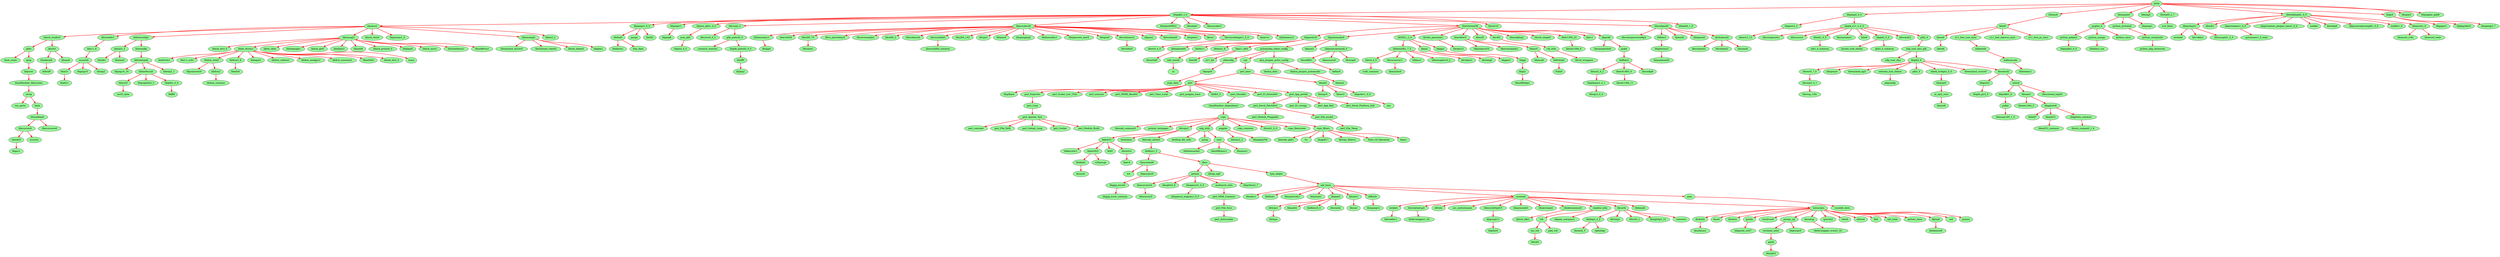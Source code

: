 digraph "rpmdep" {
node [width = 0.95, fixedsize = false, style = filled, fillcolor = palegreen];
gimp -> libgegl0_3_0 [color=red,penwidth=2.0];
libgegl0_3_0 -> libcairo2 [color=red,penwidth=2.0];
libcairo2 -> libxcb_render0 [color=red,penwidth=2.0];
libxcb_render0 -> glibc [color=red,penwidth=2.0];
glibc -> dash_static [color=red,penwidth=2.0];
glibc -> grep [color=red,penwidth=2.0];
grep -> libpcre1 [color=red,penwidth=2.0];
libpcre1 -> blackPanther_filesystem [color=red,penwidth=2.0];
blackPanther_filesystem -> setup [color=red,penwidth=2.0];
setup -> run_parts [color=red,penwidth=2.0];
setup -> bash [color=red,penwidth=2.0];
bash -> libreadline6 [color=red,penwidth=2.0];
libreadline6 -> libncurses6 [color=red,penwidth=2.0];
libncurses6 -> libstdc6 [color=red,penwidth=2.0];
libstdc6 -> libgcc1 [color=red,penwidth=2.0];
libncurses6 -> ncurses [color=red,penwidth=2.0];
libreadline6 -> libncursesw6 [color=red,penwidth=2.0];
libxcb_render0 -> libxcb1 [color=red,penwidth=2.0];
libxcb1 -> libxdmcp6 [color=red,penwidth=2.0];
libxdmcp6 -> libbsd0 [color=red,penwidth=2.0];
libxcb1 -> libxau6 [color=red,penwidth=2.0];
libcairo2 -> libxrender1 [color=red,penwidth=2.0];
libxrender1 -> libx11_6 [color=red,penwidth=2.0];
libx11_6 -> coreutils [color=red,penwidth=2.0];
coreutils -> libacl1 [color=red,penwidth=2.0];
libacl1 -> libattr1 [color=red,penwidth=2.0];
coreutils -> libgmp10 [color=red,penwidth=2.0];
coreutils -> libcap2 [color=red,penwidth=2.0];
libcairo2 -> libfontconfig1 [color=red,penwidth=2.0];
libfontconfig1 -> libxml2_2 [color=red,penwidth=2.0];
libxml2_2 -> libzlib1 [color=red,penwidth=2.0];
libxml2_2 -> liblzma5 [color=red,penwidth=2.0];
libfontconfig1 -> fontconfig [color=red,penwidth=2.0];
fontconfig -> libfreetype6 [color=red,penwidth=2.0];
libfreetype6 -> libpng16_16 [color=red,penwidth=2.0];
libfreetype6 -> libharfbuzz0 [color=red,penwidth=2.0];
libharfbuzz0 -> libicu53 [color=red,penwidth=2.0];
libicu53 -> icu53_data [color=red,penwidth=2.0];
libharfbuzz0 -> libgraphite2_3 [color=red,penwidth=2.0];
libharfbuzz0 -> libglib2_0_0 [color=red,penwidth=2.0];
libglib2_0_0 -> libffi6 [color=red,penwidth=2.0];
libfreetype6 -> libbzip2_1 [color=red,penwidth=2.0];
libcairo2 -> libmesagl1 [color=red,penwidth=2.0];
libmesagl1 -> libxcb_dri3_0 [color=red,penwidth=2.0];
libmesagl1 -> libdri_drivers [color=red,penwidth=2.0];
libdri_drivers -> libelfutils1 [color=red,penwidth=2.0];
libdri_drivers -> libx11_xcb1 [color=red,penwidth=2.0];
libdri_drivers -> libdrm_intel1 [color=red,penwidth=2.0];
libdrm_intel1 -> libpciaccess0 [color=red,penwidth=2.0];
libdrm_intel1 -> libdrm2 [color=red,penwidth=2.0];
libdrm2 -> libdrm_common [color=red,penwidth=2.0];
libdri_drivers -> libllvm3_8 [color=red,penwidth=2.0];
libllvm3_8 -> libedit0 [color=red,penwidth=2.0];
libdri_drivers -> libexpat1 [color=red,penwidth=2.0];
libdri_drivers -> libdrm_radeon1 [color=red,penwidth=2.0];
libdri_drivers -> libdrm_amdgpu1 [color=red,penwidth=2.0];
libdri_drivers -> libdrm_nouveau2 [color=red,penwidth=2.0];
libdri_drivers -> libnettle5 [color=red,penwidth=2.0];
libdri_drivers -> libxcb_dri2_0 [color=red,penwidth=2.0];
libdri_drivers -> mesa [color=red,penwidth=2.0];
libmesagl1 -> libtxc_dxtn [color=red,penwidth=2.0];
libmesagl1 -> libxdamage1 [color=red,penwidth=2.0];
libmesagl1 -> libxcb_glx0 [color=red,penwidth=2.0];
libmesagl1 -> libxfixes3 [color=red,penwidth=2.0];
libmesagl1 -> libxext6 [color=red,penwidth=2.0];
libmesagl1 -> libxcb_present_0 [color=red,penwidth=2.0];
libmesagl1 -> libglapi0 [color=red,penwidth=2.0];
libmesagl1 -> libxcb_sync1 [color=red,penwidth=2.0];
libmesagl1 -> libxshmfence1 [color=red,penwidth=2.0];
libmesagl1 -> libxxf86vm1 [color=red,penwidth=2.0];
libcairo2 -> libxcb_shm0 [color=red,penwidth=2.0];
libcairo2 -> libpixman1_0 [color=red,penwidth=2.0];
libcairo2 -> libmesaegl1 [color=red,penwidth=2.0];
libmesaegl1 -> libwayland_server0 [color=red,penwidth=2.0];
libmesaegl1 -> libwayland_client0 [color=red,penwidth=2.0];
libmesaegl1 -> libxcb_xfixes0 [color=red,penwidth=2.0];
libmesaegl1 -> libgbm1 [color=red,penwidth=2.0];
libcairo2 -> liblzo2_2 [color=red,penwidth=2.0];
libgegl0_3_0 -> libpango1_0_0 [color=red,penwidth=2.0];
libpango1_0_0 -> libthai0 [color=red,penwidth=2.0];
libthai0 -> libdatrie1 [color=red,penwidth=2.0];
libthai0 -> thai_data [color=red,penwidth=2.0];
libpango1_0_0 -> pango [color=red,penwidth=2.0];
libpango1_0_0 -> libxft2 [color=red,penwidth=2.0];
libgegl0_3_0 -> libjasper1 [color=red,penwidth=2.0];
libjasper1 -> libjpeg8 [color=red,penwidth=2.0];
libgegl0_3_0 -> libjson_glib1_0_0 [color=red,penwidth=2.0];
libjson_glib1_0_0 -> json_glib [color=red,penwidth=2.0];
json_glib -> libgio2_0_0 [color=red,penwidth=2.0];
libgegl0_3_0 -> librsvg2_2 [color=red,penwidth=2.0];
librsvg2_2 -> libcroco0_6_3 [color=red,penwidth=2.0];
librsvg2_2 -> gdk_pixbuf2_0 [color=red,penwidth=2.0];
gdk_pixbuf2_0 -> common_licenses [color=red,penwidth=2.0];
gdk_pixbuf2_0 -> libgdk_pixbuf2_0_0 [color=red,penwidth=2.0];
libgdk_pixbuf2_0_0 -> libtiff5 [color=red,penwidth=2.0];
libtiff5 -> libjbig1 [color=red,penwidth=2.0];
libgegl0_3_0 -> libavcodec56 [color=red,penwidth=2.0];
libavcodec56 -> libtheoraenc1 [color=red,penwidth=2.0];
libtheoraenc1 -> libogg0 [color=red,penwidth=2.0];
libavcodec56 -> libavutil54 [color=red,penwidth=2.0];
libavcodec56 -> libx265_75 [color=red,penwidth=2.0];
libx265_75 -> libnuma1 [color=red,penwidth=2.0];
libavcodec56 -> libvo_amrwbenc0 [color=red,penwidth=2.0];
libavcodec56 -> libswresample1 [color=red,penwidth=2.0];
libavcodec56 -> libcelt0_2 [color=red,penwidth=2.0];
libavcodec56 -> libxvidcore4 [color=red,penwidth=2.0];
libavcodec56 -> libcrystalhd3 [color=red,penwidth=2.0];
libcrystalhd3 -> libcrystalhd_common [color=red,penwidth=2.0];
libavcodec56 -> libx264_142 [color=red,penwidth=2.0];
libavcodec56 -> libvpx3 [color=red,penwidth=2.0];
libavcodec56 -> liblame0 [color=red,penwidth=2.0];
libavcodec56 -> libopenjpeg5 [color=red,penwidth=2.0];
libavcodec56 -> libtheoradec1 [color=red,penwidth=2.0];
libavcodec56 -> libopencore_amr0 [color=red,penwidth=2.0];
libavcodec56 -> libopus0 [color=red,penwidth=2.0];
libavcodec56 -> libvorbisenc2 [color=red,penwidth=2.0];
libvorbisenc2 -> libvorbis0 [color=red,penwidth=2.0];
libavcodec56 -> libgsm1 [color=red,penwidth=2.0];
libavcodec56 -> libtwolame0 [color=red,penwidth=2.0];
libavcodec56 -> libspeex1 [color=red,penwidth=2.0];
libavcodec56 -> libva1 [color=red,penwidth=2.0];
libavcodec56 -> libschroedinger1_0_0 [color=red,penwidth=2.0];
libschroedinger1_0_0 -> liborc0_4_0 [color=red,penwidth=2.0];
libavcodec56 -> libxavs1 [color=red,penwidth=2.0];
libgegl0_3_0 -> libOpenEXR22 [color=red,penwidth=2.0];
libOpenEXR22 -> libilmbase12 [color=red,penwidth=2.0];
libgegl0_3_0 -> libwebp5 [color=red,penwidth=2.0];
libgegl0_3_0 -> libswscaler3 [color=red,penwidth=2.0];
libgegl0_3_0 -> libavformat56 [color=red,penwidth=2.0];
libavformat56 -> libgnutls30 [color=red,penwidth=2.0];
libgnutls30 -> libhogweed4 [color=red,penwidth=2.0];
libhogweed4 -> libnettle6 [color=red,penwidth=2.0];
libgnutls30 -> libidn11 [color=red,penwidth=2.0];
libidn11 -> info_install [color=red,penwidth=2.0];
info_install -> xz [color=red,penwidth=2.0];
libgnutls30 -> libtasn1_6 [color=red,penwidth=2.0];
libgnutls30 -> libp11_kit0 [color=red,penwidth=2.0];
libp11_kit0 -> libintl8 [color=red,penwidth=2.0];
libp11_kit0 -> p11_kit [color=red,penwidth=2.0];
libavformat56 -> libpulseaudio0 [color=red,penwidth=2.0];
libpulseaudio0 -> pulseaudio_client_config [color=red,penwidth=2.0];
pulseaudio_client_config -> chkconfig [color=red,penwidth=2.0];
chkconfig -> libpopt0 [color=red,penwidth=2.0];
libpopt0 -> popt_data [color=red,penwidth=2.0];
pulseaudio_client_config -> ccp [color=red,penwidth=2.0];
ccp -> perl_base [color=red,penwidth=2.0];
perl_base -> perl [color=red,penwidth=2.0];
perl -> libgdbm4 [color=red,penwidth=2.0];
perl -> perl_Exporter [color=red,penwidth=2.0];
perl_Exporter -> perl_Carp [color=red,penwidth=2.0];
perl_Carp -> perl_Apache_Test [color=red,penwidth=2.0];
perl_Apache_Test -> perl_constant [color=red,penwidth=2.0];
perl_Apache_Test -> perl_File_Path [color=red,penwidth=2.0];
perl_Apache_Test -> perl_Getopt_Long [color=red,penwidth=2.0];
perl_Apache_Test -> perl_Socket [color=red,penwidth=2.0];
perl_Apache_Test -> perl_Module_Build [color=red,penwidth=2.0];
perl -> perl_Scalar_List_Utils [color=red,penwidth=2.0];
perl -> perl_autouse [color=red,penwidth=2.0];
perl -> perl_MIME_Base64 [color=red,penwidth=2.0];
perl -> perl_Time_Local [color=red,penwidth=2.0];
perl -> perl_pragma_base [color=red,penwidth=2.0];
perl -> libdb5_3 [color=red,penwidth=2.0];
perl -> perl_Storable [color=red,penwidth=2.0];
perl_Storable -> blackPanther_dependency [color=red,penwidth=2.0];
blackPanther_dependency -> cups [color=red,penwidth=2.0];
cups -> libavahi_common3 [color=red,penwidth=2.0];
cups -> printer_testpages [color=red,penwidth=2.0];
cups -> libcups2 [color=red,penwidth=2.0];
libcups2 -> libkrb53 [color=red,penwidth=2.0];
libkrb53 -> libkeyutils1 [color=red,penwidth=2.0];
libkrb53 -> libext2fs2 [color=red,penwidth=2.0];
libext2fs2 -> libblkid1 [color=red,penwidth=2.0];
libblkid1 -> libuuid1 [color=red,penwidth=2.0];
libext2fs2 -> e2fsprogs [color=red,penwidth=2.0];
libkrb53 -> krb5 [color=red,penwidth=2.0];
libkrb53 -> libverto1 [color=red,penwidth=2.0];
libverto1 -> libev4 [color=red,penwidth=2.0];
libcups2 -> hostname [color=red,penwidth=2.0];
libcups2 -> libavahi_client3 [color=red,penwidth=2.0];
libavahi_client3 -> libdbus1_3 [color=red,penwidth=2.0];
libdbus1_3 -> libsystemd0 [color=red,penwidth=2.0];
libsystemd0 -> lz4 [color=red,penwidth=2.0];
libsystemd0 -> libgcrypt20 [color=red,penwidth=2.0];
libgcrypt20 -> libgpg_error0 [color=red,penwidth=2.0];
libgpg_error0 -> libgpg_error_common [color=red,penwidth=2.0];
libdbus1_3 -> dbus [color=red,penwidth=2.0];
dbus -> python [color=red,penwidth=2.0];
python -> libncursesw5 [color=red,penwidth=2.0];
libncursesw5 -> libncurses5 [color=red,penwidth=2.0];
python -> libsqlite3_0 [color=red,penwidth=2.0];
python -> libopenssl1_0_0 [color=red,penwidth=2.0];
libopenssl1_0_0 -> libopenssl_engines1_0_0 [color=red,penwidth=2.0];
python -> multiarch_utils [color=red,penwidth=2.0];
multiarch_utils -> perl_MDK_Common [color=red,penwidth=2.0];
perl_MDK_Common -> perl_File_Sync [color=red,penwidth=2.0];
perl_File_Sync -> perl_AutoLoader [color=red,penwidth=2.0];
python -> libpython2_7 [color=red,penwidth=2.0];
dbus -> libcap_ng0 [color=red,penwidth=2.0];
dbus -> rpm_helper [color=red,penwidth=2.0];
rpm_helper -> util_linux [color=red,penwidth=2.0];
util_linux -> libudev1 [color=red,penwidth=2.0];
util_linux -> libfdisk1 [color=red,penwidth=2.0];
util_linux -> libsmartcols1 [color=red,penwidth=2.0];
util_linux -> libmount1 [color=red,penwidth=2.0];
util_linux -> libpam0 [color=red,penwidth=2.0];
libpam0 -> libtirpc1 [color=red,penwidth=2.0];
libtirpc1 -> libtirpc [color=red,penwidth=2.0];
libpam0 -> libaudit1 [color=red,penwidth=2.0];
libpam0 -> libdbnss5_3 [color=red,penwidth=2.0];
libpam0 -> libcrack2 [color=red,penwidth=2.0];
util_linux -> libuser1 [color=red,penwidth=2.0];
libuser1 -> libuser [color=red,penwidth=2.0];
util_linux -> diffutils [color=red,penwidth=2.0];
diffutils -> libsigsegv2 [color=red,penwidth=2.0];
util_linux -> systemd [color=red,penwidth=2.0];
systemd -> lockdev [color=red,penwidth=2.0];
lockdev -> liblockdev1 [color=red,penwidth=2.0];
systemd -> libcryptsetup4 [color=red,penwidth=2.0];
libcryptsetup4 -> libdevmapper1_02 [color=red,penwidth=2.0];
systemd -> elfutils [color=red,penwidth=2.0];
systemd -> nss_myhostname [color=red,penwidth=2.0];
systemd -> libmicrohttpd10 [color=red,penwidth=2.0];
libmicrohttpd10 -> libgcrypt11 [color=red,penwidth=2.0];
libgcrypt11 -> libpth20 [color=red,penwidth=2.0];
systemd -> libqrencode3 [color=red,penwidth=2.0];
systemd -> libseccomp2 [color=red,penwidth=2.0];
systemd -> libxkbcommon0 [color=red,penwidth=2.0];
libxkbcommon0 -> libxcb_xkb1 [color=red,penwidth=2.0];
systemd -> shadow_utils [color=red,penwidth=2.0];
shadow_utils -> tcb [color=red,penwidth=2.0];
tcb -> nss_tcb [color=red,penwidth=2.0];
nss_tcb -> libtcb0 [color=red,penwidth=2.0];
tcb -> pam_tcb [color=red,penwidth=2.0];
shadow_utils -> libpam_userpass1 [color=red,penwidth=2.0];
systemd -> libcurl4 [color=red,penwidth=2.0];
libcurl4 -> libldap2_4_2 [color=red,penwidth=2.0];
libldap2_4_2 -> libsasl2_3 [color=red,penwidth=2.0];
libldap2_4_2 -> openldap [color=red,penwidth=2.0];
libcurl4 -> librtmp1 [color=red,penwidth=2.0];
libcurl4 -> libssh2_1 [color=red,penwidth=2.0];
libcurl4 -> libnghttp2_14 [color=red,penwidth=2.0];
libcurl4 -> rootcerts [color=red,penwidth=2.0];
systemd -> libkmod2 [color=red,penwidth=2.0];
systemd -> initscripts [color=red,penwidth=2.0];
initscripts -> findutils [color=red,penwidth=2.0];
findutils -> libselinux1 [color=red,penwidth=2.0];
initscripts -> kmod [color=red,penwidth=2.0];
initscripts -> ifmetric [color=red,penwidth=2.0];
initscripts -> iputils [color=red,penwidth=2.0];
iputils -> libgnutls_ssl27 [color=red,penwidth=2.0];
initscripts -> resolvconf [color=red,penwidth=2.0];
initscripts -> procps_ng [color=red,penwidth=2.0];
procps_ng -> systemd_units [color=red,penwidth=2.0];
systemd_units -> gawk [color=red,penwidth=2.0];
gawk -> libmpfr4 [color=red,penwidth=2.0];
procps_ng -> libprocps5 [color=red,penwidth=2.0];
initscripts -> dmsetup [color=red,penwidth=2.0];
dmsetup -> libdevmapper_event1_02 [color=red,penwidth=2.0];
initscripts -> iproute2 [color=red,penwidth=2.0];
initscripts -> which [color=red,penwidth=2.0];
initscripts -> ethtool [color=red,penwidth=2.0];
initscripts -> kbd [color=red,penwidth=2.0];
initscripts -> net_tools [color=red,penwidth=2.0];
initscripts -> gettext_base [color=red,penwidth=2.0];
initscripts -> ifplugd [color=red,penwidth=2.0];
ifplugd -> libdaemon0 [color=red,penwidth=2.0];
initscripts -> sed [color=red,penwidth=2.0];
initscripts -> psmisc [color=red,penwidth=2.0];
util_linux -> pam [color=red,penwidth=2.0];
pam -> cracklib_dicts [color=red,penwidth=2.0];
cups -> xdg_utils [color=red,penwidth=2.0];
xdg_utils -> desktop_file_utils [color=red,penwidth=2.0];
xdg_utils -> xprop [color=red,penwidth=2.0];
xdg_utils -> xset [color=red,penwidth=2.0];
xset -> libxfontcache1 [color=red,penwidth=2.0];
xset -> libxxf86misc1 [color=red,penwidth=2.0];
xset -> libxmuu1 [color=red,penwidth=2.0];
cups -> poppler [color=red,penwidth=2.0];
poppler -> liblcms2_2 [color=red,penwidth=2.0];
poppler -> libpoppler58 [color=red,penwidth=2.0];
cups -> cups_common [color=red,penwidth=2.0];
cups -> libusb1_0_0 [color=red,penwidth=2.0];
cups -> cups_filesystem [color=red,penwidth=2.0];
cups -> cups_filters [color=red,penwidth=2.0];
cups_filters -> libavahi_glib1 [color=red,penwidth=2.0];
cups_filters -> bc [color=red,penwidth=2.0];
cups_filters -> libqpdf17 [color=red,penwidth=2.0];
cups_filters -> libcups_filters1 [color=red,penwidth=2.0];
cups_filters -> fonts_ttf_liberation [color=red,penwidth=2.0];
cups_filters -> libijs1 [color=red,penwidth=2.0];
perl -> perl_IO_Extended [color=red,penwidth=2.0];
perl -> perl_App_perlall [color=red,penwidth=2.0];
perl_App_perlall -> perl_Devel_PatchPerl [color=red,penwidth=2.0];
perl_Devel_PatchPerl -> perl_Module_Pluggable [color=red,penwidth=2.0];
perl_Devel_PatchPerl -> perl_File_pushd [color=red,penwidth=2.0];
perl_File_pushd -> perl_File_Temp [color=red,penwidth=2.0];
perl_App_perlall -> perl_IO_stringy [color=red,penwidth=2.0];
perl_App_perlall -> perl_App_Rad [color=red,penwidth=2.0];
perl_App_perlall -> perl_Devel_Platform_Info [color=red,penwidth=2.0];
perl_base -> libnm0 [color=red,penwidth=2.0];
libnm0 -> libnspr4 [color=red,penwidth=2.0];
libnm0 -> libnss3 [color=red,penwidth=2.0];
libnss3 -> nss [color=red,penwidth=2.0];
libnm0 -> libgudev1_0_0 [color=red,penwidth=2.0];
pulseaudio_client_config -> alsa_plugins_pulse_config [color=red,penwidth=2.0];
alsa_plugins_pulse_config -> libalsa_data [color=red,penwidth=2.0];
alsa_plugins_pulse_config -> libalsa_plugins_pulseaudio [color=red,penwidth=2.0];
libalsa_plugins_pulseaudio -> libalsa2 [color=red,penwidth=2.0];
libpulseaudio0 -> libjson2 [color=red,penwidth=2.0];
libpulseaudio0 -> libpulsecommon8_0 [color=red,penwidth=2.0];
libpulsecommon8_0 -> libsndfile1 [color=red,penwidth=2.0];
libsndfile1 -> libflac8 [color=red,penwidth=2.0];
libpulsecommon8_0 -> libasyncns0 [color=red,penwidth=2.0];
libpulsecommon8_0 -> libwrap0 [color=red,penwidth=2.0];
libavformat56 -> libSDL1_2_0 [color=red,penwidth=2.0];
libSDL1_2_0 -> libdirectfb1_7_5 [color=red,penwidth=2.0];
libdirectfb1_7_5 -> libts0_0_0 [color=red,penwidth=2.0];
libts0_0_0 -> tslib_common [color=red,penwidth=2.0];
libdirectfb1_7_5 -> libvncserver1 [color=red,penwidth=2.0];
libvncserver1 -> libminilzo0 [color=red,penwidth=2.0];
libdirectfb1_7_5 -> libkms1 [color=red,penwidth=2.0];
libdirectfb1_7_5 -> libmesaglesv2_2 [color=red,penwidth=2.0];
libdirectfb1_7_5 -> libvdpau1 [color=red,penwidth=2.0];
libSDL1_2_0 -> libaa1 [color=red,penwidth=2.0];
libaa1 -> libslang2 [color=red,penwidth=2.0];
libaa1 -> libgpm1 [color=red,penwidth=2.0];
libSDL1_2_0 -> libggi2 [color=red,penwidth=2.0];
libggi2 -> libggi [color=red,penwidth=2.0];
libggi -> libgii1 [color=red,penwidth=2.0];
libgii1 -> libxxf86dga1 [color=red,penwidth=2.0];
libavformat56 -> libcdio_paranoia1 [color=red,penwidth=2.0];
libcdio_paranoia1 -> libcdio15 [color=red,penwidth=2.0];
libavformat56 -> libavfilter5 [color=red,penwidth=2.0];
libavfilter5 -> libpostproc53 [color=red,penwidth=2.0];
libavfilter5 -> libavresample2 [color=red,penwidth=2.0];
libavfilter5 -> libass5 [color=red,penwidth=2.0];
libass5 -> libenca0 [color=red,penwidth=2.0];
libass5 -> libfribidi0 [color=red,penwidth=2.0];
libfribidi0 -> fribidi [color=red,penwidth=2.0];
libavformat56 -> libnut0 [color=red,penwidth=2.0];
libavformat56 -> libv4l0 [color=red,penwidth=2.0];
libv4l0 -> v4l_utils [color=red,penwidth=2.0];
v4l_utils -> libv4l_wrappers [color=red,penwidth=2.0];
libavformat56 -> libmodplug1 [color=red,penwidth=2.0];
libavformat56 -> libxcb_shape0 [color=red,penwidth=2.0];
libavformat56 -> libdc1394_22 [color=red,penwidth=2.0];
libdc1394_22 -> libraw1394_8 [color=red,penwidth=2.0];
libavformat56 -> libxv1 [color=red,penwidth=2.0];
libavformat56 -> libjack0 [color=red,penwidth=2.0];
libjack0 -> libsamplerate0 [color=red,penwidth=2.0];
libjack0 -> jackit [color=red,penwidth=2.0];
jackit -> libffado2 [color=red,penwidth=2.0];
libffado2 -> libxml2_6_2 [color=red,penwidth=2.0];
libxml2_6_2 -> libglibmm2_4_1 [color=red,penwidth=2.0];
libglibmm2_4_1 -> libsigc2_0_0 [color=red,penwidth=2.0];
libffado2 -> libiec61883_0 [color=red,penwidth=2.0];
libiec61883_0 -> libraw1394_11 [color=red,penwidth=2.0];
libffado2 -> libconfig9 [color=red,penwidth=2.0];
libgegl0_3_0 -> libraw10 [color=red,penwidth=2.0];
libgegl0_3_0 -> libumfpack5 [color=red,penwidth=2.0];
libumfpack5 -> libsuitesparseconfig4 [color=red,penwidth=2.0];
libumfpack5 -> libblas3 [color=red,penwidth=2.0];
libblas3 -> libgfortran3 [color=red,penwidth=2.0];
libgfortran3 -> libquadmath0 [color=red,penwidth=2.0];
libumfpack5 -> libamd2 [color=red,penwidth=2.0];
libumfpack5 -> liblapack3 [color=red,penwidth=2.0];
libumfpack5 -> libcholmod2 [color=red,penwidth=2.0];
libcholmod2 -> libccolamd2 [color=red,penwidth=2.0];
libcholmod2 -> libcolamd2 [color=red,penwidth=2.0];
libcholmod2 -> libcamd2 [color=red,penwidth=2.0];
libgegl0_3_0 -> libbabl0_1_0 [color=red,penwidth=2.0];
gimp -> libgimp2_0_0 [color=red,penwidth=2.0];
libgimp2_0_0 -> libgexiv2_2 [color=red,penwidth=2.0];
libgexiv2_2 -> libexiv2_13 [color=red,penwidth=2.0];
libgimp2_0_0 -> libgtk_x11_2_0_0 [color=red,penwidth=2.0];
libgtk_x11_2_0_0 -> libxcomposite1 [color=red,penwidth=2.0];
libgtk_x11_2_0_0 -> libxcursor1 [color=red,penwidth=2.0];
libgtk_x11_2_0_0 -> libatk1_0_0 [color=red,penwidth=2.0];
libatk1_0_0 -> atk1_0_common [color=red,penwidth=2.0];
libgtk_x11_2_0_0 -> libxinerama1 [color=red,penwidth=2.0];
libgtk_x11_2_0_0 -> libxi6 [color=red,penwidth=2.0];
libgtk_x11_2_0_0 -> libgtk2_0_0 [color=red,penwidth=2.0];
libgtk2_0_0 -> hicolor_icon_theme [color=red,penwidth=2.0];
libgtk2_0_0 -> glib2_0_common [color=red,penwidth=2.0];
libgtk_x11_2_0_0 -> libxrandr2 [color=red,penwidth=2.0];
libgtk_x11_2_0_0 -> gtk2_0 [color=red,penwidth=2.0];
gtk2_0 -> xdg_user_dirs_gtk [color=red,penwidth=2.0];
xdg_user_dirs_gtk -> xdg_user_dirs [color=red,penwidth=2.0];
xdg_user_dirs_gtk -> libgtk3_0 [color=red,penwidth=2.0];
libgtk3_0 -> librest0_7_0 [color=red,penwidth=2.0];
librest0_7_0 -> libsoup2_4_1 [color=red,penwidth=2.0];
libsoup2_4_1 -> libsoup_i18n [color=red,penwidth=2.0];
libgtk3_0 -> libepoxy0 [color=red,penwidth=2.0];
libgtk3_0 -> libwayland_egl1 [color=red,penwidth=2.0];
libgtk3_0 -> adwaita_icon_theme [color=red,penwidth=2.0];
adwaita_icon_theme -> pkgconfig [color=red,penwidth=2.0];
libgtk3_0 -> gtk3_0 [color=red,penwidth=2.0];
libgtk3_0 -> libatk_bridge2_0_0 [color=red,penwidth=2.0];
libatk_bridge2_0_0 -> libatspi0 [color=red,penwidth=2.0];
libatspi0 -> at_spi2_core [color=red,penwidth=2.0];
at_spi2_core -> libxtst6 [color=red,penwidth=2.0];
libgtk3_0 -> libwayland_cursor0 [color=red,penwidth=2.0];
libgtk3_0 -> libcolord2 [color=red,penwidth=2.0];
libcolord2 -> libgusb2 [color=red,penwidth=2.0];
libgusb2 -> libglib_gir2_0 [color=red,penwidth=2.0];
libcolord2 -> colord [color=red,penwidth=2.0];
colord -> libpolkit1_0 [color=red,penwidth=2.0];
libpolkit1_0 -> polkit [color=red,penwidth=2.0];
polkit -> libmozjs185_1_0 [color=red,penwidth=2.0];
colord -> libsane1 [color=red,penwidth=2.0];
libsane1 -> libieee1284_3 [color=red,penwidth=2.0];
libsane1 -> libgphoto6 [color=red,penwidth=2.0];
libgphoto6 -> libltdl7 [color=red,penwidth=2.0];
libgphoto6 -> libexif12 [color=red,penwidth=2.0];
libexif12 -> libexif12_common [color=red,penwidth=2.0];
libgphoto6 -> libgphoto_common [color=red,penwidth=2.0];
libgphoto_common -> libusb_compat0_1_4 [color=red,penwidth=2.0];
colord -> libsystemd_login0 [color=red,penwidth=2.0];
gimp -> libxmu6 [color=red,penwidth=2.0];
libxmu6 -> libxt6 [color=red,penwidth=2.0];
libxt6 -> libsm6 [color=red,penwidth=2.0];
libsm6 -> libice6 [color=red,penwidth=2.0];
libxt6 -> x11_font_isas_misc [color=red,penwidth=2.0];
x11_font_isas_misc -> mkfontdir [color=red,penwidth=2.0];
mkfontdir -> mkfontscale [color=red,penwidth=2.0];
mkfontscale -> libfontenc1 [color=red,penwidth=2.0];
libxt6 -> x11_font_daewoo_misc [color=red,penwidth=2.0];
libxt6 -> x11_font_jis_misc [color=red,penwidth=2.0];
gimp -> libmypaint [color=red,penwidth=2.0];
libmypaint -> pygtk2_0 [color=red,penwidth=2.0];
pygtk2_0 -> python_gobject [color=red,penwidth=2.0];
python_gobject -> libpyglib2_0_0 [color=red,penwidth=2.0];
pygtk2_0 -> python_numpy [color=red,penwidth=2.0];
python_numpy -> libatlas3_sse [color=red,penwidth=2.0];
pygtk2_0 -> python_cairo [color=red,penwidth=2.0];
libmypaint -> python_protobuf [color=red,penwidth=2.0];
python_protobuf -> python_setuptools [color=red,penwidth=2.0];
python_setuptools -> python_pkg_resources [color=red,penwidth=2.0];
libmypaint -> libgomp1 [color=red,penwidth=2.0];
gimp -> libmng2 [color=red,penwidth=2.0];
gimp -> libwmf0_2_7 [color=red,penwidth=2.0];
libwmf0_2_7 -> urw_fonts [color=red,penwidth=2.0];
gimp -> libwebkitgtk1_0_0 [color=red,penwidth=2.0];
libwebkitgtk1_0_0 -> libenchant1 [color=red,penwidth=2.0];
libenchant1 -> enchant [color=red,penwidth=2.0];
libenchant1 -> libvoikko1 [color=red,penwidth=2.0];
libenchant1 -> libhunspell1_3_0 [color=red,penwidth=2.0];
libwebkitgtk1_0_0 -> libxslt1 [color=red,penwidth=2.0];
libwebkitgtk1_0_0 -> libgstreamer1_0_0 [color=red,penwidth=2.0];
libgstreamer1_0_0 -> gstreamer1_0_tools [color=red,penwidth=2.0];
libwebkitgtk1_0_0 -> libgstreamer_plugins_base1_0_0 [color=red,penwidth=2.0];
libwebkitgtk1_0_0 -> webkit [color=red,penwidth=2.0];
libwebkitgtk1_0_0 -> libwebp6 [color=red,penwidth=2.0];
libwebkitgtk1_0_0 -> libjavascriptcoregtk1_0_0 [color=red,penwidth=2.0];
libwebkitgtk1_0_0 -> webkit1_0 [color=red,penwidth=2.0];
libwebkitgtk1_0_0 -> libsecret1_0 [color=red,penwidth=2.0];
libsecret1_0 -> libsecret_i18n [color=red,penwidth=2.0];
libsecret1_0 -> libsecret_tools [color=red,penwidth=2.0];
gimp -> libgs9 [color=red,penwidth=2.0];
libgs9 -> libpaper1 [color=red,penwidth=2.0];
libgs9 -> libjbig2dec0 [color=red,penwidth=2.0];
libgs9 -> libopenjp2_7 [color=red,penwidth=2.0];
gimp -> libxpm4 [color=red,penwidth=2.0];
gimp -> libpoppler_glib8 [color=red,penwidth=2.0];
}
